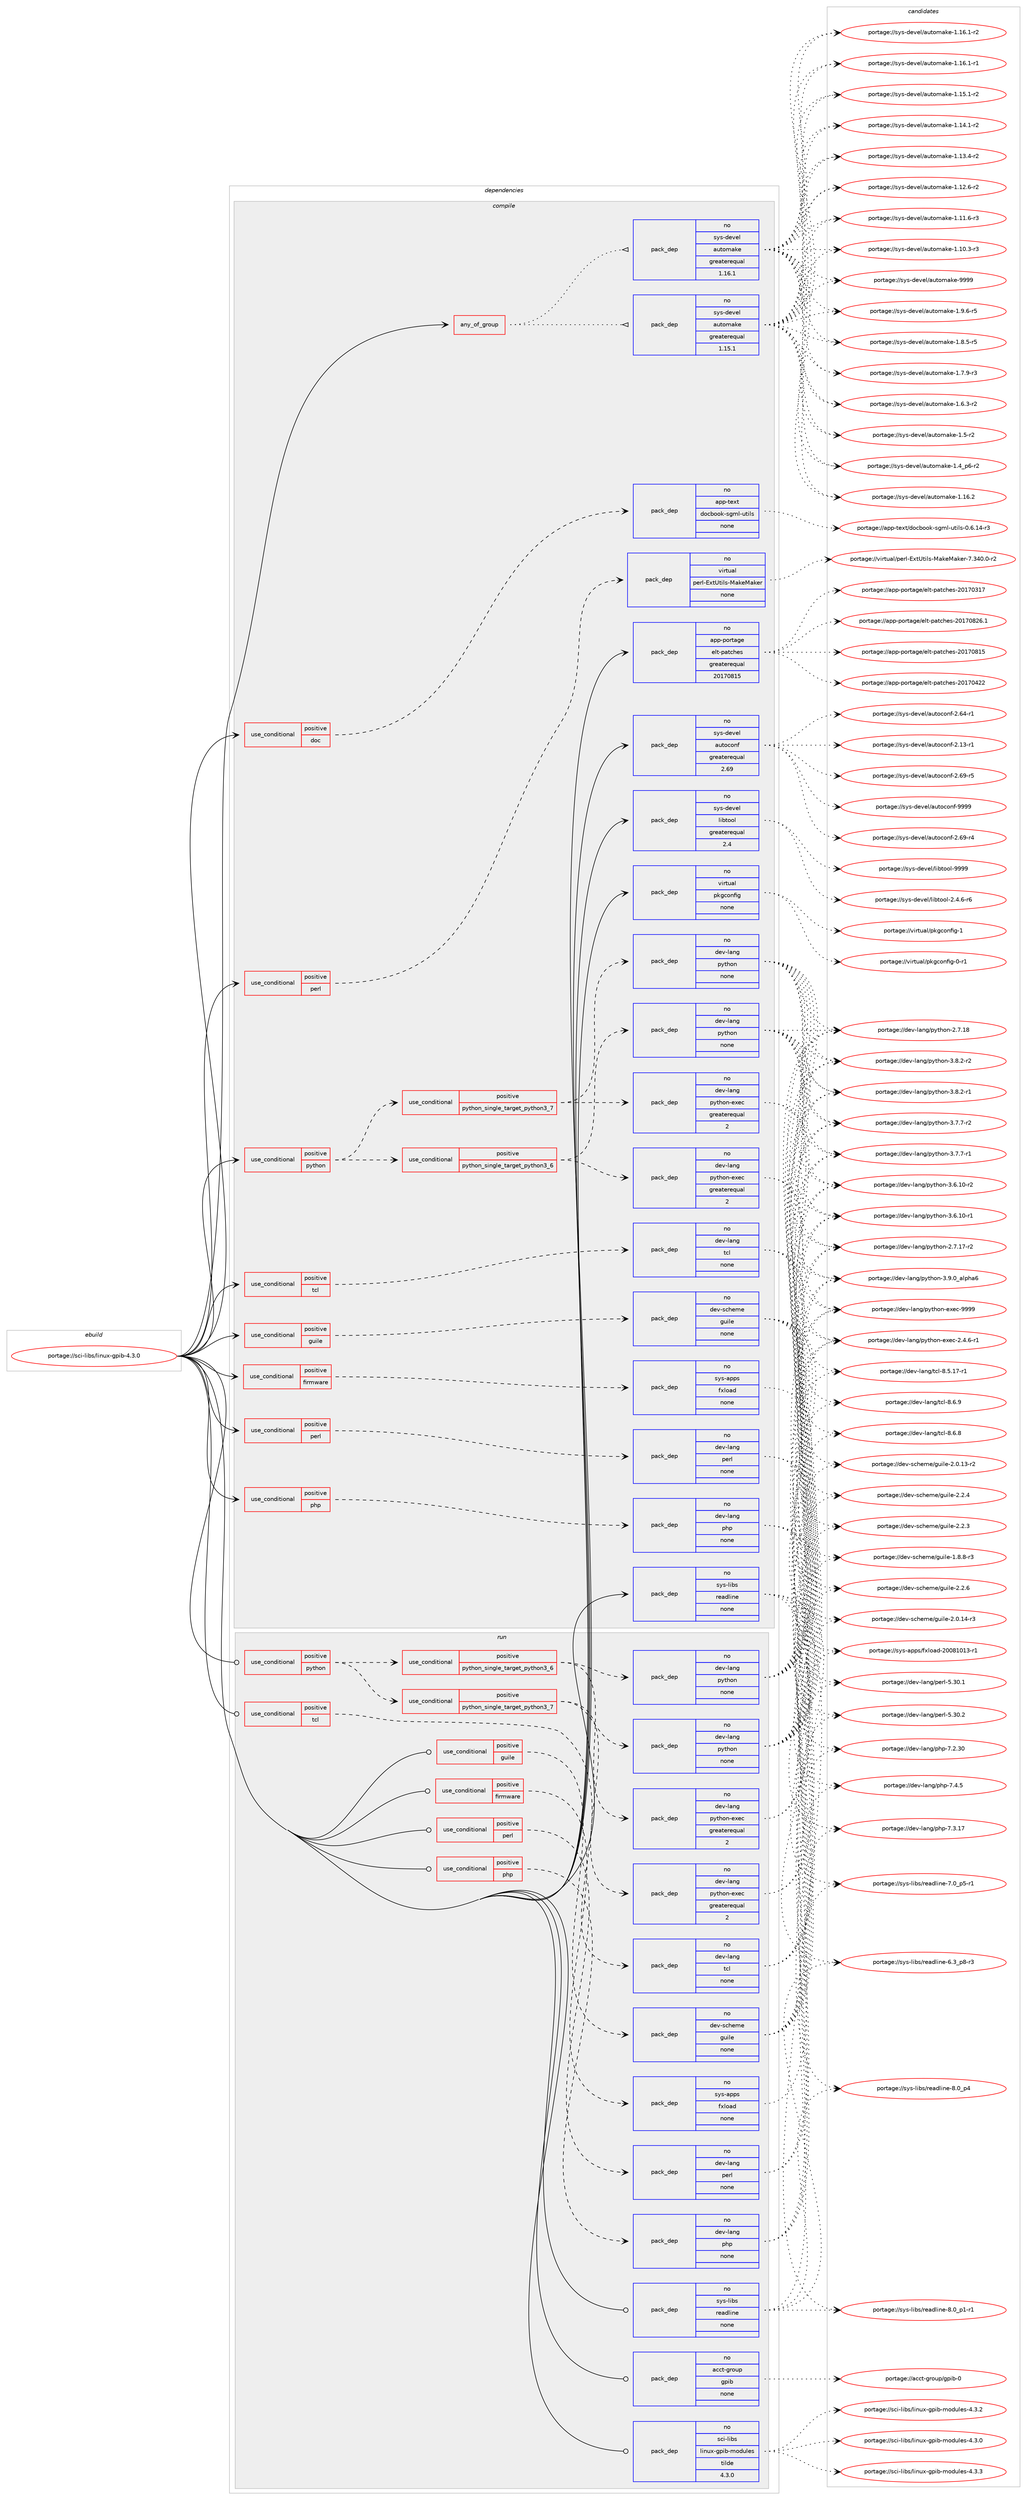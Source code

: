 digraph prolog {

# *************
# Graph options
# *************

newrank=true;
concentrate=true;
compound=true;
graph [rankdir=LR,fontname=Helvetica,fontsize=10,ranksep=1.5];#, ranksep=2.5, nodesep=0.2];
edge  [arrowhead=vee];
node  [fontname=Helvetica,fontsize=10];

# **********
# The ebuild
# **********

subgraph cluster_leftcol {
color=gray;
rank=same;
label=<<i>ebuild</i>>;
id [label="portage://sci-libs/linux-gpib-4.3.0", color=red, width=4, href="../sci-libs/linux-gpib-4.3.0.svg"];
}

# ****************
# The dependencies
# ****************

subgraph cluster_midcol {
color=gray;
label=<<i>dependencies</i>>;
subgraph cluster_compile {
fillcolor="#eeeeee";
style=filled;
label=<<i>compile</i>>;
subgraph any109 {
dependency9614 [label=<<TABLE BORDER="0" CELLBORDER="1" CELLSPACING="0" CELLPADDING="4"><TR><TD CELLPADDING="10">any_of_group</TD></TR></TABLE>>, shape=none, color=red];subgraph pack7705 {
dependency9615 [label=<<TABLE BORDER="0" CELLBORDER="1" CELLSPACING="0" CELLPADDING="4" WIDTH="220"><TR><TD ROWSPAN="6" CELLPADDING="30">pack_dep</TD></TR><TR><TD WIDTH="110">no</TD></TR><TR><TD>sys-devel</TD></TR><TR><TD>automake</TD></TR><TR><TD>greaterequal</TD></TR><TR><TD>1.16.1</TD></TR></TABLE>>, shape=none, color=blue];
}
dependency9614:e -> dependency9615:w [weight=20,style="dotted",arrowhead="oinv"];
subgraph pack7706 {
dependency9616 [label=<<TABLE BORDER="0" CELLBORDER="1" CELLSPACING="0" CELLPADDING="4" WIDTH="220"><TR><TD ROWSPAN="6" CELLPADDING="30">pack_dep</TD></TR><TR><TD WIDTH="110">no</TD></TR><TR><TD>sys-devel</TD></TR><TR><TD>automake</TD></TR><TR><TD>greaterequal</TD></TR><TR><TD>1.15.1</TD></TR></TABLE>>, shape=none, color=blue];
}
dependency9614:e -> dependency9616:w [weight=20,style="dotted",arrowhead="oinv"];
}
id:e -> dependency9614:w [weight=20,style="solid",arrowhead="vee"];
subgraph cond1791 {
dependency9617 [label=<<TABLE BORDER="0" CELLBORDER="1" CELLSPACING="0" CELLPADDING="4"><TR><TD ROWSPAN="3" CELLPADDING="10">use_conditional</TD></TR><TR><TD>positive</TD></TR><TR><TD>doc</TD></TR></TABLE>>, shape=none, color=red];
subgraph pack7707 {
dependency9618 [label=<<TABLE BORDER="0" CELLBORDER="1" CELLSPACING="0" CELLPADDING="4" WIDTH="220"><TR><TD ROWSPAN="6" CELLPADDING="30">pack_dep</TD></TR><TR><TD WIDTH="110">no</TD></TR><TR><TD>app-text</TD></TR><TR><TD>docbook-sgml-utils</TD></TR><TR><TD>none</TD></TR><TR><TD></TD></TR></TABLE>>, shape=none, color=blue];
}
dependency9617:e -> dependency9618:w [weight=20,style="dashed",arrowhead="vee"];
}
id:e -> dependency9617:w [weight=20,style="solid",arrowhead="vee"];
subgraph cond1792 {
dependency9619 [label=<<TABLE BORDER="0" CELLBORDER="1" CELLSPACING="0" CELLPADDING="4"><TR><TD ROWSPAN="3" CELLPADDING="10">use_conditional</TD></TR><TR><TD>positive</TD></TR><TR><TD>firmware</TD></TR></TABLE>>, shape=none, color=red];
subgraph pack7708 {
dependency9620 [label=<<TABLE BORDER="0" CELLBORDER="1" CELLSPACING="0" CELLPADDING="4" WIDTH="220"><TR><TD ROWSPAN="6" CELLPADDING="30">pack_dep</TD></TR><TR><TD WIDTH="110">no</TD></TR><TR><TD>sys-apps</TD></TR><TR><TD>fxload</TD></TR><TR><TD>none</TD></TR><TR><TD></TD></TR></TABLE>>, shape=none, color=blue];
}
dependency9619:e -> dependency9620:w [weight=20,style="dashed",arrowhead="vee"];
}
id:e -> dependency9619:w [weight=20,style="solid",arrowhead="vee"];
subgraph cond1793 {
dependency9621 [label=<<TABLE BORDER="0" CELLBORDER="1" CELLSPACING="0" CELLPADDING="4"><TR><TD ROWSPAN="3" CELLPADDING="10">use_conditional</TD></TR><TR><TD>positive</TD></TR><TR><TD>guile</TD></TR></TABLE>>, shape=none, color=red];
subgraph pack7709 {
dependency9622 [label=<<TABLE BORDER="0" CELLBORDER="1" CELLSPACING="0" CELLPADDING="4" WIDTH="220"><TR><TD ROWSPAN="6" CELLPADDING="30">pack_dep</TD></TR><TR><TD WIDTH="110">no</TD></TR><TR><TD>dev-scheme</TD></TR><TR><TD>guile</TD></TR><TR><TD>none</TD></TR><TR><TD></TD></TR></TABLE>>, shape=none, color=blue];
}
dependency9621:e -> dependency9622:w [weight=20,style="dashed",arrowhead="vee"];
}
id:e -> dependency9621:w [weight=20,style="solid",arrowhead="vee"];
subgraph cond1794 {
dependency9623 [label=<<TABLE BORDER="0" CELLBORDER="1" CELLSPACING="0" CELLPADDING="4"><TR><TD ROWSPAN="3" CELLPADDING="10">use_conditional</TD></TR><TR><TD>positive</TD></TR><TR><TD>perl</TD></TR></TABLE>>, shape=none, color=red];
subgraph pack7710 {
dependency9624 [label=<<TABLE BORDER="0" CELLBORDER="1" CELLSPACING="0" CELLPADDING="4" WIDTH="220"><TR><TD ROWSPAN="6" CELLPADDING="30">pack_dep</TD></TR><TR><TD WIDTH="110">no</TD></TR><TR><TD>dev-lang</TD></TR><TR><TD>perl</TD></TR><TR><TD>none</TD></TR><TR><TD></TD></TR></TABLE>>, shape=none, color=blue];
}
dependency9623:e -> dependency9624:w [weight=20,style="dashed",arrowhead="vee"];
}
id:e -> dependency9623:w [weight=20,style="solid",arrowhead="vee"];
subgraph cond1795 {
dependency9625 [label=<<TABLE BORDER="0" CELLBORDER="1" CELLSPACING="0" CELLPADDING="4"><TR><TD ROWSPAN="3" CELLPADDING="10">use_conditional</TD></TR><TR><TD>positive</TD></TR><TR><TD>perl</TD></TR></TABLE>>, shape=none, color=red];
subgraph pack7711 {
dependency9626 [label=<<TABLE BORDER="0" CELLBORDER="1" CELLSPACING="0" CELLPADDING="4" WIDTH="220"><TR><TD ROWSPAN="6" CELLPADDING="30">pack_dep</TD></TR><TR><TD WIDTH="110">no</TD></TR><TR><TD>virtual</TD></TR><TR><TD>perl-ExtUtils-MakeMaker</TD></TR><TR><TD>none</TD></TR><TR><TD></TD></TR></TABLE>>, shape=none, color=blue];
}
dependency9625:e -> dependency9626:w [weight=20,style="dashed",arrowhead="vee"];
}
id:e -> dependency9625:w [weight=20,style="solid",arrowhead="vee"];
subgraph cond1796 {
dependency9627 [label=<<TABLE BORDER="0" CELLBORDER="1" CELLSPACING="0" CELLPADDING="4"><TR><TD ROWSPAN="3" CELLPADDING="10">use_conditional</TD></TR><TR><TD>positive</TD></TR><TR><TD>php</TD></TR></TABLE>>, shape=none, color=red];
subgraph pack7712 {
dependency9628 [label=<<TABLE BORDER="0" CELLBORDER="1" CELLSPACING="0" CELLPADDING="4" WIDTH="220"><TR><TD ROWSPAN="6" CELLPADDING="30">pack_dep</TD></TR><TR><TD WIDTH="110">no</TD></TR><TR><TD>dev-lang</TD></TR><TR><TD>php</TD></TR><TR><TD>none</TD></TR><TR><TD></TD></TR></TABLE>>, shape=none, color=blue];
}
dependency9627:e -> dependency9628:w [weight=20,style="dashed",arrowhead="vee"];
}
id:e -> dependency9627:w [weight=20,style="solid",arrowhead="vee"];
subgraph cond1797 {
dependency9629 [label=<<TABLE BORDER="0" CELLBORDER="1" CELLSPACING="0" CELLPADDING="4"><TR><TD ROWSPAN="3" CELLPADDING="10">use_conditional</TD></TR><TR><TD>positive</TD></TR><TR><TD>python</TD></TR></TABLE>>, shape=none, color=red];
subgraph cond1798 {
dependency9630 [label=<<TABLE BORDER="0" CELLBORDER="1" CELLSPACING="0" CELLPADDING="4"><TR><TD ROWSPAN="3" CELLPADDING="10">use_conditional</TD></TR><TR><TD>positive</TD></TR><TR><TD>python_single_target_python3_6</TD></TR></TABLE>>, shape=none, color=red];
subgraph pack7713 {
dependency9631 [label=<<TABLE BORDER="0" CELLBORDER="1" CELLSPACING="0" CELLPADDING="4" WIDTH="220"><TR><TD ROWSPAN="6" CELLPADDING="30">pack_dep</TD></TR><TR><TD WIDTH="110">no</TD></TR><TR><TD>dev-lang</TD></TR><TR><TD>python</TD></TR><TR><TD>none</TD></TR><TR><TD></TD></TR></TABLE>>, shape=none, color=blue];
}
dependency9630:e -> dependency9631:w [weight=20,style="dashed",arrowhead="vee"];
subgraph pack7714 {
dependency9632 [label=<<TABLE BORDER="0" CELLBORDER="1" CELLSPACING="0" CELLPADDING="4" WIDTH="220"><TR><TD ROWSPAN="6" CELLPADDING="30">pack_dep</TD></TR><TR><TD WIDTH="110">no</TD></TR><TR><TD>dev-lang</TD></TR><TR><TD>python-exec</TD></TR><TR><TD>greaterequal</TD></TR><TR><TD>2</TD></TR></TABLE>>, shape=none, color=blue];
}
dependency9630:e -> dependency9632:w [weight=20,style="dashed",arrowhead="vee"];
}
dependency9629:e -> dependency9630:w [weight=20,style="dashed",arrowhead="vee"];
subgraph cond1799 {
dependency9633 [label=<<TABLE BORDER="0" CELLBORDER="1" CELLSPACING="0" CELLPADDING="4"><TR><TD ROWSPAN="3" CELLPADDING="10">use_conditional</TD></TR><TR><TD>positive</TD></TR><TR><TD>python_single_target_python3_7</TD></TR></TABLE>>, shape=none, color=red];
subgraph pack7715 {
dependency9634 [label=<<TABLE BORDER="0" CELLBORDER="1" CELLSPACING="0" CELLPADDING="4" WIDTH="220"><TR><TD ROWSPAN="6" CELLPADDING="30">pack_dep</TD></TR><TR><TD WIDTH="110">no</TD></TR><TR><TD>dev-lang</TD></TR><TR><TD>python</TD></TR><TR><TD>none</TD></TR><TR><TD></TD></TR></TABLE>>, shape=none, color=blue];
}
dependency9633:e -> dependency9634:w [weight=20,style="dashed",arrowhead="vee"];
subgraph pack7716 {
dependency9635 [label=<<TABLE BORDER="0" CELLBORDER="1" CELLSPACING="0" CELLPADDING="4" WIDTH="220"><TR><TD ROWSPAN="6" CELLPADDING="30">pack_dep</TD></TR><TR><TD WIDTH="110">no</TD></TR><TR><TD>dev-lang</TD></TR><TR><TD>python-exec</TD></TR><TR><TD>greaterequal</TD></TR><TR><TD>2</TD></TR></TABLE>>, shape=none, color=blue];
}
dependency9633:e -> dependency9635:w [weight=20,style="dashed",arrowhead="vee"];
}
dependency9629:e -> dependency9633:w [weight=20,style="dashed",arrowhead="vee"];
}
id:e -> dependency9629:w [weight=20,style="solid",arrowhead="vee"];
subgraph cond1800 {
dependency9636 [label=<<TABLE BORDER="0" CELLBORDER="1" CELLSPACING="0" CELLPADDING="4"><TR><TD ROWSPAN="3" CELLPADDING="10">use_conditional</TD></TR><TR><TD>positive</TD></TR><TR><TD>tcl</TD></TR></TABLE>>, shape=none, color=red];
subgraph pack7717 {
dependency9637 [label=<<TABLE BORDER="0" CELLBORDER="1" CELLSPACING="0" CELLPADDING="4" WIDTH="220"><TR><TD ROWSPAN="6" CELLPADDING="30">pack_dep</TD></TR><TR><TD WIDTH="110">no</TD></TR><TR><TD>dev-lang</TD></TR><TR><TD>tcl</TD></TR><TR><TD>none</TD></TR><TR><TD></TD></TR></TABLE>>, shape=none, color=blue];
}
dependency9636:e -> dependency9637:w [weight=20,style="dashed",arrowhead="vee"];
}
id:e -> dependency9636:w [weight=20,style="solid",arrowhead="vee"];
subgraph pack7718 {
dependency9638 [label=<<TABLE BORDER="0" CELLBORDER="1" CELLSPACING="0" CELLPADDING="4" WIDTH="220"><TR><TD ROWSPAN="6" CELLPADDING="30">pack_dep</TD></TR><TR><TD WIDTH="110">no</TD></TR><TR><TD>app-portage</TD></TR><TR><TD>elt-patches</TD></TR><TR><TD>greaterequal</TD></TR><TR><TD>20170815</TD></TR></TABLE>>, shape=none, color=blue];
}
id:e -> dependency9638:w [weight=20,style="solid",arrowhead="vee"];
subgraph pack7719 {
dependency9639 [label=<<TABLE BORDER="0" CELLBORDER="1" CELLSPACING="0" CELLPADDING="4" WIDTH="220"><TR><TD ROWSPAN="6" CELLPADDING="30">pack_dep</TD></TR><TR><TD WIDTH="110">no</TD></TR><TR><TD>sys-devel</TD></TR><TR><TD>autoconf</TD></TR><TR><TD>greaterequal</TD></TR><TR><TD>2.69</TD></TR></TABLE>>, shape=none, color=blue];
}
id:e -> dependency9639:w [weight=20,style="solid",arrowhead="vee"];
subgraph pack7720 {
dependency9640 [label=<<TABLE BORDER="0" CELLBORDER="1" CELLSPACING="0" CELLPADDING="4" WIDTH="220"><TR><TD ROWSPAN="6" CELLPADDING="30">pack_dep</TD></TR><TR><TD WIDTH="110">no</TD></TR><TR><TD>sys-devel</TD></TR><TR><TD>libtool</TD></TR><TR><TD>greaterequal</TD></TR><TR><TD>2.4</TD></TR></TABLE>>, shape=none, color=blue];
}
id:e -> dependency9640:w [weight=20,style="solid",arrowhead="vee"];
subgraph pack7721 {
dependency9641 [label=<<TABLE BORDER="0" CELLBORDER="1" CELLSPACING="0" CELLPADDING="4" WIDTH="220"><TR><TD ROWSPAN="6" CELLPADDING="30">pack_dep</TD></TR><TR><TD WIDTH="110">no</TD></TR><TR><TD>sys-libs</TD></TR><TR><TD>readline</TD></TR><TR><TD>none</TD></TR><TR><TD></TD></TR></TABLE>>, shape=none, color=blue];
}
id:e -> dependency9641:w [weight=20,style="solid",arrowhead="vee"];
subgraph pack7722 {
dependency9642 [label=<<TABLE BORDER="0" CELLBORDER="1" CELLSPACING="0" CELLPADDING="4" WIDTH="220"><TR><TD ROWSPAN="6" CELLPADDING="30">pack_dep</TD></TR><TR><TD WIDTH="110">no</TD></TR><TR><TD>virtual</TD></TR><TR><TD>pkgconfig</TD></TR><TR><TD>none</TD></TR><TR><TD></TD></TR></TABLE>>, shape=none, color=blue];
}
id:e -> dependency9642:w [weight=20,style="solid",arrowhead="vee"];
}
subgraph cluster_compileandrun {
fillcolor="#eeeeee";
style=filled;
label=<<i>compile and run</i>>;
}
subgraph cluster_run {
fillcolor="#eeeeee";
style=filled;
label=<<i>run</i>>;
subgraph cond1801 {
dependency9643 [label=<<TABLE BORDER="0" CELLBORDER="1" CELLSPACING="0" CELLPADDING="4"><TR><TD ROWSPAN="3" CELLPADDING="10">use_conditional</TD></TR><TR><TD>positive</TD></TR><TR><TD>firmware</TD></TR></TABLE>>, shape=none, color=red];
subgraph pack7723 {
dependency9644 [label=<<TABLE BORDER="0" CELLBORDER="1" CELLSPACING="0" CELLPADDING="4" WIDTH="220"><TR><TD ROWSPAN="6" CELLPADDING="30">pack_dep</TD></TR><TR><TD WIDTH="110">no</TD></TR><TR><TD>sys-apps</TD></TR><TR><TD>fxload</TD></TR><TR><TD>none</TD></TR><TR><TD></TD></TR></TABLE>>, shape=none, color=blue];
}
dependency9643:e -> dependency9644:w [weight=20,style="dashed",arrowhead="vee"];
}
id:e -> dependency9643:w [weight=20,style="solid",arrowhead="odot"];
subgraph cond1802 {
dependency9645 [label=<<TABLE BORDER="0" CELLBORDER="1" CELLSPACING="0" CELLPADDING="4"><TR><TD ROWSPAN="3" CELLPADDING="10">use_conditional</TD></TR><TR><TD>positive</TD></TR><TR><TD>guile</TD></TR></TABLE>>, shape=none, color=red];
subgraph pack7724 {
dependency9646 [label=<<TABLE BORDER="0" CELLBORDER="1" CELLSPACING="0" CELLPADDING="4" WIDTH="220"><TR><TD ROWSPAN="6" CELLPADDING="30">pack_dep</TD></TR><TR><TD WIDTH="110">no</TD></TR><TR><TD>dev-scheme</TD></TR><TR><TD>guile</TD></TR><TR><TD>none</TD></TR><TR><TD></TD></TR></TABLE>>, shape=none, color=blue];
}
dependency9645:e -> dependency9646:w [weight=20,style="dashed",arrowhead="vee"];
}
id:e -> dependency9645:w [weight=20,style="solid",arrowhead="odot"];
subgraph cond1803 {
dependency9647 [label=<<TABLE BORDER="0" CELLBORDER="1" CELLSPACING="0" CELLPADDING="4"><TR><TD ROWSPAN="3" CELLPADDING="10">use_conditional</TD></TR><TR><TD>positive</TD></TR><TR><TD>perl</TD></TR></TABLE>>, shape=none, color=red];
subgraph pack7725 {
dependency9648 [label=<<TABLE BORDER="0" CELLBORDER="1" CELLSPACING="0" CELLPADDING="4" WIDTH="220"><TR><TD ROWSPAN="6" CELLPADDING="30">pack_dep</TD></TR><TR><TD WIDTH="110">no</TD></TR><TR><TD>dev-lang</TD></TR><TR><TD>perl</TD></TR><TR><TD>none</TD></TR><TR><TD></TD></TR></TABLE>>, shape=none, color=blue];
}
dependency9647:e -> dependency9648:w [weight=20,style="dashed",arrowhead="vee"];
}
id:e -> dependency9647:w [weight=20,style="solid",arrowhead="odot"];
subgraph cond1804 {
dependency9649 [label=<<TABLE BORDER="0" CELLBORDER="1" CELLSPACING="0" CELLPADDING="4"><TR><TD ROWSPAN="3" CELLPADDING="10">use_conditional</TD></TR><TR><TD>positive</TD></TR><TR><TD>php</TD></TR></TABLE>>, shape=none, color=red];
subgraph pack7726 {
dependency9650 [label=<<TABLE BORDER="0" CELLBORDER="1" CELLSPACING="0" CELLPADDING="4" WIDTH="220"><TR><TD ROWSPAN="6" CELLPADDING="30">pack_dep</TD></TR><TR><TD WIDTH="110">no</TD></TR><TR><TD>dev-lang</TD></TR><TR><TD>php</TD></TR><TR><TD>none</TD></TR><TR><TD></TD></TR></TABLE>>, shape=none, color=blue];
}
dependency9649:e -> dependency9650:w [weight=20,style="dashed",arrowhead="vee"];
}
id:e -> dependency9649:w [weight=20,style="solid",arrowhead="odot"];
subgraph cond1805 {
dependency9651 [label=<<TABLE BORDER="0" CELLBORDER="1" CELLSPACING="0" CELLPADDING="4"><TR><TD ROWSPAN="3" CELLPADDING="10">use_conditional</TD></TR><TR><TD>positive</TD></TR><TR><TD>python</TD></TR></TABLE>>, shape=none, color=red];
subgraph cond1806 {
dependency9652 [label=<<TABLE BORDER="0" CELLBORDER="1" CELLSPACING="0" CELLPADDING="4"><TR><TD ROWSPAN="3" CELLPADDING="10">use_conditional</TD></TR><TR><TD>positive</TD></TR><TR><TD>python_single_target_python3_6</TD></TR></TABLE>>, shape=none, color=red];
subgraph pack7727 {
dependency9653 [label=<<TABLE BORDER="0" CELLBORDER="1" CELLSPACING="0" CELLPADDING="4" WIDTH="220"><TR><TD ROWSPAN="6" CELLPADDING="30">pack_dep</TD></TR><TR><TD WIDTH="110">no</TD></TR><TR><TD>dev-lang</TD></TR><TR><TD>python</TD></TR><TR><TD>none</TD></TR><TR><TD></TD></TR></TABLE>>, shape=none, color=blue];
}
dependency9652:e -> dependency9653:w [weight=20,style="dashed",arrowhead="vee"];
subgraph pack7728 {
dependency9654 [label=<<TABLE BORDER="0" CELLBORDER="1" CELLSPACING="0" CELLPADDING="4" WIDTH="220"><TR><TD ROWSPAN="6" CELLPADDING="30">pack_dep</TD></TR><TR><TD WIDTH="110">no</TD></TR><TR><TD>dev-lang</TD></TR><TR><TD>python-exec</TD></TR><TR><TD>greaterequal</TD></TR><TR><TD>2</TD></TR></TABLE>>, shape=none, color=blue];
}
dependency9652:e -> dependency9654:w [weight=20,style="dashed",arrowhead="vee"];
}
dependency9651:e -> dependency9652:w [weight=20,style="dashed",arrowhead="vee"];
subgraph cond1807 {
dependency9655 [label=<<TABLE BORDER="0" CELLBORDER="1" CELLSPACING="0" CELLPADDING="4"><TR><TD ROWSPAN="3" CELLPADDING="10">use_conditional</TD></TR><TR><TD>positive</TD></TR><TR><TD>python_single_target_python3_7</TD></TR></TABLE>>, shape=none, color=red];
subgraph pack7729 {
dependency9656 [label=<<TABLE BORDER="0" CELLBORDER="1" CELLSPACING="0" CELLPADDING="4" WIDTH="220"><TR><TD ROWSPAN="6" CELLPADDING="30">pack_dep</TD></TR><TR><TD WIDTH="110">no</TD></TR><TR><TD>dev-lang</TD></TR><TR><TD>python</TD></TR><TR><TD>none</TD></TR><TR><TD></TD></TR></TABLE>>, shape=none, color=blue];
}
dependency9655:e -> dependency9656:w [weight=20,style="dashed",arrowhead="vee"];
subgraph pack7730 {
dependency9657 [label=<<TABLE BORDER="0" CELLBORDER="1" CELLSPACING="0" CELLPADDING="4" WIDTH="220"><TR><TD ROWSPAN="6" CELLPADDING="30">pack_dep</TD></TR><TR><TD WIDTH="110">no</TD></TR><TR><TD>dev-lang</TD></TR><TR><TD>python-exec</TD></TR><TR><TD>greaterequal</TD></TR><TR><TD>2</TD></TR></TABLE>>, shape=none, color=blue];
}
dependency9655:e -> dependency9657:w [weight=20,style="dashed",arrowhead="vee"];
}
dependency9651:e -> dependency9655:w [weight=20,style="dashed",arrowhead="vee"];
}
id:e -> dependency9651:w [weight=20,style="solid",arrowhead="odot"];
subgraph cond1808 {
dependency9658 [label=<<TABLE BORDER="0" CELLBORDER="1" CELLSPACING="0" CELLPADDING="4"><TR><TD ROWSPAN="3" CELLPADDING="10">use_conditional</TD></TR><TR><TD>positive</TD></TR><TR><TD>tcl</TD></TR></TABLE>>, shape=none, color=red];
subgraph pack7731 {
dependency9659 [label=<<TABLE BORDER="0" CELLBORDER="1" CELLSPACING="0" CELLPADDING="4" WIDTH="220"><TR><TD ROWSPAN="6" CELLPADDING="30">pack_dep</TD></TR><TR><TD WIDTH="110">no</TD></TR><TR><TD>dev-lang</TD></TR><TR><TD>tcl</TD></TR><TR><TD>none</TD></TR><TR><TD></TD></TR></TABLE>>, shape=none, color=blue];
}
dependency9658:e -> dependency9659:w [weight=20,style="dashed",arrowhead="vee"];
}
id:e -> dependency9658:w [weight=20,style="solid",arrowhead="odot"];
subgraph pack7732 {
dependency9660 [label=<<TABLE BORDER="0" CELLBORDER="1" CELLSPACING="0" CELLPADDING="4" WIDTH="220"><TR><TD ROWSPAN="6" CELLPADDING="30">pack_dep</TD></TR><TR><TD WIDTH="110">no</TD></TR><TR><TD>acct-group</TD></TR><TR><TD>gpib</TD></TR><TR><TD>none</TD></TR><TR><TD></TD></TR></TABLE>>, shape=none, color=blue];
}
id:e -> dependency9660:w [weight=20,style="solid",arrowhead="odot"];
subgraph pack7733 {
dependency9661 [label=<<TABLE BORDER="0" CELLBORDER="1" CELLSPACING="0" CELLPADDING="4" WIDTH="220"><TR><TD ROWSPAN="6" CELLPADDING="30">pack_dep</TD></TR><TR><TD WIDTH="110">no</TD></TR><TR><TD>sci-libs</TD></TR><TR><TD>linux-gpib-modules</TD></TR><TR><TD>tilde</TD></TR><TR><TD>4.3.0</TD></TR></TABLE>>, shape=none, color=blue];
}
id:e -> dependency9661:w [weight=20,style="solid",arrowhead="odot"];
subgraph pack7734 {
dependency9662 [label=<<TABLE BORDER="0" CELLBORDER="1" CELLSPACING="0" CELLPADDING="4" WIDTH="220"><TR><TD ROWSPAN="6" CELLPADDING="30">pack_dep</TD></TR><TR><TD WIDTH="110">no</TD></TR><TR><TD>sys-libs</TD></TR><TR><TD>readline</TD></TR><TR><TD>none</TD></TR><TR><TD></TD></TR></TABLE>>, shape=none, color=blue];
}
id:e -> dependency9662:w [weight=20,style="solid",arrowhead="odot"];
}
}

# **************
# The candidates
# **************

subgraph cluster_choices {
rank=same;
color=gray;
label=<<i>candidates</i>>;

subgraph choice7705 {
color=black;
nodesep=1;
choice115121115451001011181011084797117116111109971071014557575757 [label="portage://sys-devel/automake-9999", color=red, width=4,href="../sys-devel/automake-9999.svg"];
choice115121115451001011181011084797117116111109971071014549465746544511453 [label="portage://sys-devel/automake-1.9.6-r5", color=red, width=4,href="../sys-devel/automake-1.9.6-r5.svg"];
choice115121115451001011181011084797117116111109971071014549465646534511453 [label="portage://sys-devel/automake-1.8.5-r5", color=red, width=4,href="../sys-devel/automake-1.8.5-r5.svg"];
choice115121115451001011181011084797117116111109971071014549465546574511451 [label="portage://sys-devel/automake-1.7.9-r3", color=red, width=4,href="../sys-devel/automake-1.7.9-r3.svg"];
choice115121115451001011181011084797117116111109971071014549465446514511450 [label="portage://sys-devel/automake-1.6.3-r2", color=red, width=4,href="../sys-devel/automake-1.6.3-r2.svg"];
choice11512111545100101118101108479711711611110997107101454946534511450 [label="portage://sys-devel/automake-1.5-r2", color=red, width=4,href="../sys-devel/automake-1.5-r2.svg"];
choice115121115451001011181011084797117116111109971071014549465295112544511450 [label="portage://sys-devel/automake-1.4_p6-r2", color=red, width=4,href="../sys-devel/automake-1.4_p6-r2.svg"];
choice1151211154510010111810110847971171161111099710710145494649544650 [label="portage://sys-devel/automake-1.16.2", color=red, width=4,href="../sys-devel/automake-1.16.2.svg"];
choice11512111545100101118101108479711711611110997107101454946495446494511450 [label="portage://sys-devel/automake-1.16.1-r2", color=red, width=4,href="../sys-devel/automake-1.16.1-r2.svg"];
choice11512111545100101118101108479711711611110997107101454946495446494511449 [label="portage://sys-devel/automake-1.16.1-r1", color=red, width=4,href="../sys-devel/automake-1.16.1-r1.svg"];
choice11512111545100101118101108479711711611110997107101454946495346494511450 [label="portage://sys-devel/automake-1.15.1-r2", color=red, width=4,href="../sys-devel/automake-1.15.1-r2.svg"];
choice11512111545100101118101108479711711611110997107101454946495246494511450 [label="portage://sys-devel/automake-1.14.1-r2", color=red, width=4,href="../sys-devel/automake-1.14.1-r2.svg"];
choice11512111545100101118101108479711711611110997107101454946495146524511450 [label="portage://sys-devel/automake-1.13.4-r2", color=red, width=4,href="../sys-devel/automake-1.13.4-r2.svg"];
choice11512111545100101118101108479711711611110997107101454946495046544511450 [label="portage://sys-devel/automake-1.12.6-r2", color=red, width=4,href="../sys-devel/automake-1.12.6-r2.svg"];
choice11512111545100101118101108479711711611110997107101454946494946544511451 [label="portage://sys-devel/automake-1.11.6-r3", color=red, width=4,href="../sys-devel/automake-1.11.6-r3.svg"];
choice11512111545100101118101108479711711611110997107101454946494846514511451 [label="portage://sys-devel/automake-1.10.3-r3", color=red, width=4,href="../sys-devel/automake-1.10.3-r3.svg"];
dependency9615:e -> choice115121115451001011181011084797117116111109971071014557575757:w [style=dotted,weight="100"];
dependency9615:e -> choice115121115451001011181011084797117116111109971071014549465746544511453:w [style=dotted,weight="100"];
dependency9615:e -> choice115121115451001011181011084797117116111109971071014549465646534511453:w [style=dotted,weight="100"];
dependency9615:e -> choice115121115451001011181011084797117116111109971071014549465546574511451:w [style=dotted,weight="100"];
dependency9615:e -> choice115121115451001011181011084797117116111109971071014549465446514511450:w [style=dotted,weight="100"];
dependency9615:e -> choice11512111545100101118101108479711711611110997107101454946534511450:w [style=dotted,weight="100"];
dependency9615:e -> choice115121115451001011181011084797117116111109971071014549465295112544511450:w [style=dotted,weight="100"];
dependency9615:e -> choice1151211154510010111810110847971171161111099710710145494649544650:w [style=dotted,weight="100"];
dependency9615:e -> choice11512111545100101118101108479711711611110997107101454946495446494511450:w [style=dotted,weight="100"];
dependency9615:e -> choice11512111545100101118101108479711711611110997107101454946495446494511449:w [style=dotted,weight="100"];
dependency9615:e -> choice11512111545100101118101108479711711611110997107101454946495346494511450:w [style=dotted,weight="100"];
dependency9615:e -> choice11512111545100101118101108479711711611110997107101454946495246494511450:w [style=dotted,weight="100"];
dependency9615:e -> choice11512111545100101118101108479711711611110997107101454946495146524511450:w [style=dotted,weight="100"];
dependency9615:e -> choice11512111545100101118101108479711711611110997107101454946495046544511450:w [style=dotted,weight="100"];
dependency9615:e -> choice11512111545100101118101108479711711611110997107101454946494946544511451:w [style=dotted,weight="100"];
dependency9615:e -> choice11512111545100101118101108479711711611110997107101454946494846514511451:w [style=dotted,weight="100"];
}
subgraph choice7706 {
color=black;
nodesep=1;
choice115121115451001011181011084797117116111109971071014557575757 [label="portage://sys-devel/automake-9999", color=red, width=4,href="../sys-devel/automake-9999.svg"];
choice115121115451001011181011084797117116111109971071014549465746544511453 [label="portage://sys-devel/automake-1.9.6-r5", color=red, width=4,href="../sys-devel/automake-1.9.6-r5.svg"];
choice115121115451001011181011084797117116111109971071014549465646534511453 [label="portage://sys-devel/automake-1.8.5-r5", color=red, width=4,href="../sys-devel/automake-1.8.5-r5.svg"];
choice115121115451001011181011084797117116111109971071014549465546574511451 [label="portage://sys-devel/automake-1.7.9-r3", color=red, width=4,href="../sys-devel/automake-1.7.9-r3.svg"];
choice115121115451001011181011084797117116111109971071014549465446514511450 [label="portage://sys-devel/automake-1.6.3-r2", color=red, width=4,href="../sys-devel/automake-1.6.3-r2.svg"];
choice11512111545100101118101108479711711611110997107101454946534511450 [label="portage://sys-devel/automake-1.5-r2", color=red, width=4,href="../sys-devel/automake-1.5-r2.svg"];
choice115121115451001011181011084797117116111109971071014549465295112544511450 [label="portage://sys-devel/automake-1.4_p6-r2", color=red, width=4,href="../sys-devel/automake-1.4_p6-r2.svg"];
choice1151211154510010111810110847971171161111099710710145494649544650 [label="portage://sys-devel/automake-1.16.2", color=red, width=4,href="../sys-devel/automake-1.16.2.svg"];
choice11512111545100101118101108479711711611110997107101454946495446494511450 [label="portage://sys-devel/automake-1.16.1-r2", color=red, width=4,href="../sys-devel/automake-1.16.1-r2.svg"];
choice11512111545100101118101108479711711611110997107101454946495446494511449 [label="portage://sys-devel/automake-1.16.1-r1", color=red, width=4,href="../sys-devel/automake-1.16.1-r1.svg"];
choice11512111545100101118101108479711711611110997107101454946495346494511450 [label="portage://sys-devel/automake-1.15.1-r2", color=red, width=4,href="../sys-devel/automake-1.15.1-r2.svg"];
choice11512111545100101118101108479711711611110997107101454946495246494511450 [label="portage://sys-devel/automake-1.14.1-r2", color=red, width=4,href="../sys-devel/automake-1.14.1-r2.svg"];
choice11512111545100101118101108479711711611110997107101454946495146524511450 [label="portage://sys-devel/automake-1.13.4-r2", color=red, width=4,href="../sys-devel/automake-1.13.4-r2.svg"];
choice11512111545100101118101108479711711611110997107101454946495046544511450 [label="portage://sys-devel/automake-1.12.6-r2", color=red, width=4,href="../sys-devel/automake-1.12.6-r2.svg"];
choice11512111545100101118101108479711711611110997107101454946494946544511451 [label="portage://sys-devel/automake-1.11.6-r3", color=red, width=4,href="../sys-devel/automake-1.11.6-r3.svg"];
choice11512111545100101118101108479711711611110997107101454946494846514511451 [label="portage://sys-devel/automake-1.10.3-r3", color=red, width=4,href="../sys-devel/automake-1.10.3-r3.svg"];
dependency9616:e -> choice115121115451001011181011084797117116111109971071014557575757:w [style=dotted,weight="100"];
dependency9616:e -> choice115121115451001011181011084797117116111109971071014549465746544511453:w [style=dotted,weight="100"];
dependency9616:e -> choice115121115451001011181011084797117116111109971071014549465646534511453:w [style=dotted,weight="100"];
dependency9616:e -> choice115121115451001011181011084797117116111109971071014549465546574511451:w [style=dotted,weight="100"];
dependency9616:e -> choice115121115451001011181011084797117116111109971071014549465446514511450:w [style=dotted,weight="100"];
dependency9616:e -> choice11512111545100101118101108479711711611110997107101454946534511450:w [style=dotted,weight="100"];
dependency9616:e -> choice115121115451001011181011084797117116111109971071014549465295112544511450:w [style=dotted,weight="100"];
dependency9616:e -> choice1151211154510010111810110847971171161111099710710145494649544650:w [style=dotted,weight="100"];
dependency9616:e -> choice11512111545100101118101108479711711611110997107101454946495446494511450:w [style=dotted,weight="100"];
dependency9616:e -> choice11512111545100101118101108479711711611110997107101454946495446494511449:w [style=dotted,weight="100"];
dependency9616:e -> choice11512111545100101118101108479711711611110997107101454946495346494511450:w [style=dotted,weight="100"];
dependency9616:e -> choice11512111545100101118101108479711711611110997107101454946495246494511450:w [style=dotted,weight="100"];
dependency9616:e -> choice11512111545100101118101108479711711611110997107101454946495146524511450:w [style=dotted,weight="100"];
dependency9616:e -> choice11512111545100101118101108479711711611110997107101454946495046544511450:w [style=dotted,weight="100"];
dependency9616:e -> choice11512111545100101118101108479711711611110997107101454946494946544511451:w [style=dotted,weight="100"];
dependency9616:e -> choice11512111545100101118101108479711711611110997107101454946494846514511451:w [style=dotted,weight="100"];
}
subgraph choice7707 {
color=black;
nodesep=1;
choice97112112451161011201164710011199981111111074511510310910845117116105108115454846544649524511451 [label="portage://app-text/docbook-sgml-utils-0.6.14-r3", color=red, width=4,href="../app-text/docbook-sgml-utils-0.6.14-r3.svg"];
dependency9618:e -> choice97112112451161011201164710011199981111111074511510310910845117116105108115454846544649524511451:w [style=dotted,weight="100"];
}
subgraph choice7708 {
color=black;
nodesep=1;
choice115121115459711211211547102120108111971004550484856494849514511449 [label="portage://sys-apps/fxload-20081013-r1", color=red, width=4,href="../sys-apps/fxload-20081013-r1.svg"];
dependency9620:e -> choice115121115459711211211547102120108111971004550484856494849514511449:w [style=dotted,weight="100"];
}
subgraph choice7709 {
color=black;
nodesep=1;
choice100101118451159910410110910147103117105108101455046504654 [label="portage://dev-scheme/guile-2.2.6", color=red, width=4,href="../dev-scheme/guile-2.2.6.svg"];
choice100101118451159910410110910147103117105108101455046504652 [label="portage://dev-scheme/guile-2.2.4", color=red, width=4,href="../dev-scheme/guile-2.2.4.svg"];
choice100101118451159910410110910147103117105108101455046504651 [label="portage://dev-scheme/guile-2.2.3", color=red, width=4,href="../dev-scheme/guile-2.2.3.svg"];
choice100101118451159910410110910147103117105108101455046484649524511451 [label="portage://dev-scheme/guile-2.0.14-r3", color=red, width=4,href="../dev-scheme/guile-2.0.14-r3.svg"];
choice100101118451159910410110910147103117105108101455046484649514511450 [label="portage://dev-scheme/guile-2.0.13-r2", color=red, width=4,href="../dev-scheme/guile-2.0.13-r2.svg"];
choice1001011184511599104101109101471031171051081014549465646564511451 [label="portage://dev-scheme/guile-1.8.8-r3", color=red, width=4,href="../dev-scheme/guile-1.8.8-r3.svg"];
dependency9622:e -> choice100101118451159910410110910147103117105108101455046504654:w [style=dotted,weight="100"];
dependency9622:e -> choice100101118451159910410110910147103117105108101455046504652:w [style=dotted,weight="100"];
dependency9622:e -> choice100101118451159910410110910147103117105108101455046504651:w [style=dotted,weight="100"];
dependency9622:e -> choice100101118451159910410110910147103117105108101455046484649524511451:w [style=dotted,weight="100"];
dependency9622:e -> choice100101118451159910410110910147103117105108101455046484649514511450:w [style=dotted,weight="100"];
dependency9622:e -> choice1001011184511599104101109101471031171051081014549465646564511451:w [style=dotted,weight="100"];
}
subgraph choice7710 {
color=black;
nodesep=1;
choice10010111845108971101034711210111410845534651484650 [label="portage://dev-lang/perl-5.30.2", color=red, width=4,href="../dev-lang/perl-5.30.2.svg"];
choice10010111845108971101034711210111410845534651484649 [label="portage://dev-lang/perl-5.30.1", color=red, width=4,href="../dev-lang/perl-5.30.1.svg"];
dependency9624:e -> choice10010111845108971101034711210111410845534651484650:w [style=dotted,weight="100"];
dependency9624:e -> choice10010111845108971101034711210111410845534651484649:w [style=dotted,weight="100"];
}
subgraph choice7711 {
color=black;
nodesep=1;
choice1181051141161179710847112101114108456912011685116105108115457797107101779710710111445554651524846484511450 [label="portage://virtual/perl-ExtUtils-MakeMaker-7.340.0-r2", color=red, width=4,href="../virtual/perl-ExtUtils-MakeMaker-7.340.0-r2.svg"];
dependency9626:e -> choice1181051141161179710847112101114108456912011685116105108115457797107101779710710111445554651524846484511450:w [style=dotted,weight="100"];
}
subgraph choice7712 {
color=black;
nodesep=1;
choice100101118451089711010347112104112455546524653 [label="portage://dev-lang/php-7.4.5", color=red, width=4,href="../dev-lang/php-7.4.5.svg"];
choice10010111845108971101034711210411245554651464955 [label="portage://dev-lang/php-7.3.17", color=red, width=4,href="../dev-lang/php-7.3.17.svg"];
choice10010111845108971101034711210411245554650465148 [label="portage://dev-lang/php-7.2.30", color=red, width=4,href="../dev-lang/php-7.2.30.svg"];
dependency9628:e -> choice100101118451089711010347112104112455546524653:w [style=dotted,weight="100"];
dependency9628:e -> choice10010111845108971101034711210411245554651464955:w [style=dotted,weight="100"];
dependency9628:e -> choice10010111845108971101034711210411245554650465148:w [style=dotted,weight="100"];
}
subgraph choice7713 {
color=black;
nodesep=1;
choice10010111845108971101034711212111610411111045514657464895971081121049754 [label="portage://dev-lang/python-3.9.0_alpha6", color=red, width=4,href="../dev-lang/python-3.9.0_alpha6.svg"];
choice1001011184510897110103471121211161041111104551465646504511450 [label="portage://dev-lang/python-3.8.2-r2", color=red, width=4,href="../dev-lang/python-3.8.2-r2.svg"];
choice1001011184510897110103471121211161041111104551465646504511449 [label="portage://dev-lang/python-3.8.2-r1", color=red, width=4,href="../dev-lang/python-3.8.2-r1.svg"];
choice1001011184510897110103471121211161041111104551465546554511450 [label="portage://dev-lang/python-3.7.7-r2", color=red, width=4,href="../dev-lang/python-3.7.7-r2.svg"];
choice1001011184510897110103471121211161041111104551465546554511449 [label="portage://dev-lang/python-3.7.7-r1", color=red, width=4,href="../dev-lang/python-3.7.7-r1.svg"];
choice100101118451089711010347112121116104111110455146544649484511450 [label="portage://dev-lang/python-3.6.10-r2", color=red, width=4,href="../dev-lang/python-3.6.10-r2.svg"];
choice100101118451089711010347112121116104111110455146544649484511449 [label="portage://dev-lang/python-3.6.10-r1", color=red, width=4,href="../dev-lang/python-3.6.10-r1.svg"];
choice10010111845108971101034711212111610411111045504655464956 [label="portage://dev-lang/python-2.7.18", color=red, width=4,href="../dev-lang/python-2.7.18.svg"];
choice100101118451089711010347112121116104111110455046554649554511450 [label="portage://dev-lang/python-2.7.17-r2", color=red, width=4,href="../dev-lang/python-2.7.17-r2.svg"];
dependency9631:e -> choice10010111845108971101034711212111610411111045514657464895971081121049754:w [style=dotted,weight="100"];
dependency9631:e -> choice1001011184510897110103471121211161041111104551465646504511450:w [style=dotted,weight="100"];
dependency9631:e -> choice1001011184510897110103471121211161041111104551465646504511449:w [style=dotted,weight="100"];
dependency9631:e -> choice1001011184510897110103471121211161041111104551465546554511450:w [style=dotted,weight="100"];
dependency9631:e -> choice1001011184510897110103471121211161041111104551465546554511449:w [style=dotted,weight="100"];
dependency9631:e -> choice100101118451089711010347112121116104111110455146544649484511450:w [style=dotted,weight="100"];
dependency9631:e -> choice100101118451089711010347112121116104111110455146544649484511449:w [style=dotted,weight="100"];
dependency9631:e -> choice10010111845108971101034711212111610411111045504655464956:w [style=dotted,weight="100"];
dependency9631:e -> choice100101118451089711010347112121116104111110455046554649554511450:w [style=dotted,weight="100"];
}
subgraph choice7714 {
color=black;
nodesep=1;
choice10010111845108971101034711212111610411111045101120101994557575757 [label="portage://dev-lang/python-exec-9999", color=red, width=4,href="../dev-lang/python-exec-9999.svg"];
choice10010111845108971101034711212111610411111045101120101994550465246544511449 [label="portage://dev-lang/python-exec-2.4.6-r1", color=red, width=4,href="../dev-lang/python-exec-2.4.6-r1.svg"];
dependency9632:e -> choice10010111845108971101034711212111610411111045101120101994557575757:w [style=dotted,weight="100"];
dependency9632:e -> choice10010111845108971101034711212111610411111045101120101994550465246544511449:w [style=dotted,weight="100"];
}
subgraph choice7715 {
color=black;
nodesep=1;
choice10010111845108971101034711212111610411111045514657464895971081121049754 [label="portage://dev-lang/python-3.9.0_alpha6", color=red, width=4,href="../dev-lang/python-3.9.0_alpha6.svg"];
choice1001011184510897110103471121211161041111104551465646504511450 [label="portage://dev-lang/python-3.8.2-r2", color=red, width=4,href="../dev-lang/python-3.8.2-r2.svg"];
choice1001011184510897110103471121211161041111104551465646504511449 [label="portage://dev-lang/python-3.8.2-r1", color=red, width=4,href="../dev-lang/python-3.8.2-r1.svg"];
choice1001011184510897110103471121211161041111104551465546554511450 [label="portage://dev-lang/python-3.7.7-r2", color=red, width=4,href="../dev-lang/python-3.7.7-r2.svg"];
choice1001011184510897110103471121211161041111104551465546554511449 [label="portage://dev-lang/python-3.7.7-r1", color=red, width=4,href="../dev-lang/python-3.7.7-r1.svg"];
choice100101118451089711010347112121116104111110455146544649484511450 [label="portage://dev-lang/python-3.6.10-r2", color=red, width=4,href="../dev-lang/python-3.6.10-r2.svg"];
choice100101118451089711010347112121116104111110455146544649484511449 [label="portage://dev-lang/python-3.6.10-r1", color=red, width=4,href="../dev-lang/python-3.6.10-r1.svg"];
choice10010111845108971101034711212111610411111045504655464956 [label="portage://dev-lang/python-2.7.18", color=red, width=4,href="../dev-lang/python-2.7.18.svg"];
choice100101118451089711010347112121116104111110455046554649554511450 [label="portage://dev-lang/python-2.7.17-r2", color=red, width=4,href="../dev-lang/python-2.7.17-r2.svg"];
dependency9634:e -> choice10010111845108971101034711212111610411111045514657464895971081121049754:w [style=dotted,weight="100"];
dependency9634:e -> choice1001011184510897110103471121211161041111104551465646504511450:w [style=dotted,weight="100"];
dependency9634:e -> choice1001011184510897110103471121211161041111104551465646504511449:w [style=dotted,weight="100"];
dependency9634:e -> choice1001011184510897110103471121211161041111104551465546554511450:w [style=dotted,weight="100"];
dependency9634:e -> choice1001011184510897110103471121211161041111104551465546554511449:w [style=dotted,weight="100"];
dependency9634:e -> choice100101118451089711010347112121116104111110455146544649484511450:w [style=dotted,weight="100"];
dependency9634:e -> choice100101118451089711010347112121116104111110455146544649484511449:w [style=dotted,weight="100"];
dependency9634:e -> choice10010111845108971101034711212111610411111045504655464956:w [style=dotted,weight="100"];
dependency9634:e -> choice100101118451089711010347112121116104111110455046554649554511450:w [style=dotted,weight="100"];
}
subgraph choice7716 {
color=black;
nodesep=1;
choice10010111845108971101034711212111610411111045101120101994557575757 [label="portage://dev-lang/python-exec-9999", color=red, width=4,href="../dev-lang/python-exec-9999.svg"];
choice10010111845108971101034711212111610411111045101120101994550465246544511449 [label="portage://dev-lang/python-exec-2.4.6-r1", color=red, width=4,href="../dev-lang/python-exec-2.4.6-r1.svg"];
dependency9635:e -> choice10010111845108971101034711212111610411111045101120101994557575757:w [style=dotted,weight="100"];
dependency9635:e -> choice10010111845108971101034711212111610411111045101120101994550465246544511449:w [style=dotted,weight="100"];
}
subgraph choice7717 {
color=black;
nodesep=1;
choice10010111845108971101034711699108455646544657 [label="portage://dev-lang/tcl-8.6.9", color=red, width=4,href="../dev-lang/tcl-8.6.9.svg"];
choice10010111845108971101034711699108455646544656 [label="portage://dev-lang/tcl-8.6.8", color=red, width=4,href="../dev-lang/tcl-8.6.8.svg"];
choice10010111845108971101034711699108455646534649554511449 [label="portage://dev-lang/tcl-8.5.17-r1", color=red, width=4,href="../dev-lang/tcl-8.5.17-r1.svg"];
dependency9637:e -> choice10010111845108971101034711699108455646544657:w [style=dotted,weight="100"];
dependency9637:e -> choice10010111845108971101034711699108455646544656:w [style=dotted,weight="100"];
dependency9637:e -> choice10010111845108971101034711699108455646534649554511449:w [style=dotted,weight="100"];
}
subgraph choice7718 {
color=black;
nodesep=1;
choice971121124511211111411697103101471011081164511297116991041011154550484955485650544649 [label="portage://app-portage/elt-patches-20170826.1", color=red, width=4,href="../app-portage/elt-patches-20170826.1.svg"];
choice97112112451121111141169710310147101108116451129711699104101115455048495548564953 [label="portage://app-portage/elt-patches-20170815", color=red, width=4,href="../app-portage/elt-patches-20170815.svg"];
choice97112112451121111141169710310147101108116451129711699104101115455048495548525050 [label="portage://app-portage/elt-patches-20170422", color=red, width=4,href="../app-portage/elt-patches-20170422.svg"];
choice97112112451121111141169710310147101108116451129711699104101115455048495548514955 [label="portage://app-portage/elt-patches-20170317", color=red, width=4,href="../app-portage/elt-patches-20170317.svg"];
dependency9638:e -> choice971121124511211111411697103101471011081164511297116991041011154550484955485650544649:w [style=dotted,weight="100"];
dependency9638:e -> choice97112112451121111141169710310147101108116451129711699104101115455048495548564953:w [style=dotted,weight="100"];
dependency9638:e -> choice97112112451121111141169710310147101108116451129711699104101115455048495548525050:w [style=dotted,weight="100"];
dependency9638:e -> choice97112112451121111141169710310147101108116451129711699104101115455048495548514955:w [style=dotted,weight="100"];
}
subgraph choice7719 {
color=black;
nodesep=1;
choice115121115451001011181011084797117116111991111101024557575757 [label="portage://sys-devel/autoconf-9999", color=red, width=4,href="../sys-devel/autoconf-9999.svg"];
choice1151211154510010111810110847971171161119911111010245504654574511453 [label="portage://sys-devel/autoconf-2.69-r5", color=red, width=4,href="../sys-devel/autoconf-2.69-r5.svg"];
choice1151211154510010111810110847971171161119911111010245504654574511452 [label="portage://sys-devel/autoconf-2.69-r4", color=red, width=4,href="../sys-devel/autoconf-2.69-r4.svg"];
choice1151211154510010111810110847971171161119911111010245504654524511449 [label="portage://sys-devel/autoconf-2.64-r1", color=red, width=4,href="../sys-devel/autoconf-2.64-r1.svg"];
choice1151211154510010111810110847971171161119911111010245504649514511449 [label="portage://sys-devel/autoconf-2.13-r1", color=red, width=4,href="../sys-devel/autoconf-2.13-r1.svg"];
dependency9639:e -> choice115121115451001011181011084797117116111991111101024557575757:w [style=dotted,weight="100"];
dependency9639:e -> choice1151211154510010111810110847971171161119911111010245504654574511453:w [style=dotted,weight="100"];
dependency9639:e -> choice1151211154510010111810110847971171161119911111010245504654574511452:w [style=dotted,weight="100"];
dependency9639:e -> choice1151211154510010111810110847971171161119911111010245504654524511449:w [style=dotted,weight="100"];
dependency9639:e -> choice1151211154510010111810110847971171161119911111010245504649514511449:w [style=dotted,weight="100"];
}
subgraph choice7720 {
color=black;
nodesep=1;
choice1151211154510010111810110847108105981161111111084557575757 [label="portage://sys-devel/libtool-9999", color=red, width=4,href="../sys-devel/libtool-9999.svg"];
choice1151211154510010111810110847108105981161111111084550465246544511454 [label="portage://sys-devel/libtool-2.4.6-r6", color=red, width=4,href="../sys-devel/libtool-2.4.6-r6.svg"];
dependency9640:e -> choice1151211154510010111810110847108105981161111111084557575757:w [style=dotted,weight="100"];
dependency9640:e -> choice1151211154510010111810110847108105981161111111084550465246544511454:w [style=dotted,weight="100"];
}
subgraph choice7721 {
color=black;
nodesep=1;
choice11512111545108105981154711410197100108105110101455646489511252 [label="portage://sys-libs/readline-8.0_p4", color=red, width=4,href="../sys-libs/readline-8.0_p4.svg"];
choice115121115451081059811547114101971001081051101014556464895112494511449 [label="portage://sys-libs/readline-8.0_p1-r1", color=red, width=4,href="../sys-libs/readline-8.0_p1-r1.svg"];
choice115121115451081059811547114101971001081051101014555464895112534511449 [label="portage://sys-libs/readline-7.0_p5-r1", color=red, width=4,href="../sys-libs/readline-7.0_p5-r1.svg"];
choice115121115451081059811547114101971001081051101014554465195112564511451 [label="portage://sys-libs/readline-6.3_p8-r3", color=red, width=4,href="../sys-libs/readline-6.3_p8-r3.svg"];
dependency9641:e -> choice11512111545108105981154711410197100108105110101455646489511252:w [style=dotted,weight="100"];
dependency9641:e -> choice115121115451081059811547114101971001081051101014556464895112494511449:w [style=dotted,weight="100"];
dependency9641:e -> choice115121115451081059811547114101971001081051101014555464895112534511449:w [style=dotted,weight="100"];
dependency9641:e -> choice115121115451081059811547114101971001081051101014554465195112564511451:w [style=dotted,weight="100"];
}
subgraph choice7722 {
color=black;
nodesep=1;
choice1181051141161179710847112107103991111101021051034549 [label="portage://virtual/pkgconfig-1", color=red, width=4,href="../virtual/pkgconfig-1.svg"];
choice11810511411611797108471121071039911111010210510345484511449 [label="portage://virtual/pkgconfig-0-r1", color=red, width=4,href="../virtual/pkgconfig-0-r1.svg"];
dependency9642:e -> choice1181051141161179710847112107103991111101021051034549:w [style=dotted,weight="100"];
dependency9642:e -> choice11810511411611797108471121071039911111010210510345484511449:w [style=dotted,weight="100"];
}
subgraph choice7723 {
color=black;
nodesep=1;
choice115121115459711211211547102120108111971004550484856494849514511449 [label="portage://sys-apps/fxload-20081013-r1", color=red, width=4,href="../sys-apps/fxload-20081013-r1.svg"];
dependency9644:e -> choice115121115459711211211547102120108111971004550484856494849514511449:w [style=dotted,weight="100"];
}
subgraph choice7724 {
color=black;
nodesep=1;
choice100101118451159910410110910147103117105108101455046504654 [label="portage://dev-scheme/guile-2.2.6", color=red, width=4,href="../dev-scheme/guile-2.2.6.svg"];
choice100101118451159910410110910147103117105108101455046504652 [label="portage://dev-scheme/guile-2.2.4", color=red, width=4,href="../dev-scheme/guile-2.2.4.svg"];
choice100101118451159910410110910147103117105108101455046504651 [label="portage://dev-scheme/guile-2.2.3", color=red, width=4,href="../dev-scheme/guile-2.2.3.svg"];
choice100101118451159910410110910147103117105108101455046484649524511451 [label="portage://dev-scheme/guile-2.0.14-r3", color=red, width=4,href="../dev-scheme/guile-2.0.14-r3.svg"];
choice100101118451159910410110910147103117105108101455046484649514511450 [label="portage://dev-scheme/guile-2.0.13-r2", color=red, width=4,href="../dev-scheme/guile-2.0.13-r2.svg"];
choice1001011184511599104101109101471031171051081014549465646564511451 [label="portage://dev-scheme/guile-1.8.8-r3", color=red, width=4,href="../dev-scheme/guile-1.8.8-r3.svg"];
dependency9646:e -> choice100101118451159910410110910147103117105108101455046504654:w [style=dotted,weight="100"];
dependency9646:e -> choice100101118451159910410110910147103117105108101455046504652:w [style=dotted,weight="100"];
dependency9646:e -> choice100101118451159910410110910147103117105108101455046504651:w [style=dotted,weight="100"];
dependency9646:e -> choice100101118451159910410110910147103117105108101455046484649524511451:w [style=dotted,weight="100"];
dependency9646:e -> choice100101118451159910410110910147103117105108101455046484649514511450:w [style=dotted,weight="100"];
dependency9646:e -> choice1001011184511599104101109101471031171051081014549465646564511451:w [style=dotted,weight="100"];
}
subgraph choice7725 {
color=black;
nodesep=1;
choice10010111845108971101034711210111410845534651484650 [label="portage://dev-lang/perl-5.30.2", color=red, width=4,href="../dev-lang/perl-5.30.2.svg"];
choice10010111845108971101034711210111410845534651484649 [label="portage://dev-lang/perl-5.30.1", color=red, width=4,href="../dev-lang/perl-5.30.1.svg"];
dependency9648:e -> choice10010111845108971101034711210111410845534651484650:w [style=dotted,weight="100"];
dependency9648:e -> choice10010111845108971101034711210111410845534651484649:w [style=dotted,weight="100"];
}
subgraph choice7726 {
color=black;
nodesep=1;
choice100101118451089711010347112104112455546524653 [label="portage://dev-lang/php-7.4.5", color=red, width=4,href="../dev-lang/php-7.4.5.svg"];
choice10010111845108971101034711210411245554651464955 [label="portage://dev-lang/php-7.3.17", color=red, width=4,href="../dev-lang/php-7.3.17.svg"];
choice10010111845108971101034711210411245554650465148 [label="portage://dev-lang/php-7.2.30", color=red, width=4,href="../dev-lang/php-7.2.30.svg"];
dependency9650:e -> choice100101118451089711010347112104112455546524653:w [style=dotted,weight="100"];
dependency9650:e -> choice10010111845108971101034711210411245554651464955:w [style=dotted,weight="100"];
dependency9650:e -> choice10010111845108971101034711210411245554650465148:w [style=dotted,weight="100"];
}
subgraph choice7727 {
color=black;
nodesep=1;
choice10010111845108971101034711212111610411111045514657464895971081121049754 [label="portage://dev-lang/python-3.9.0_alpha6", color=red, width=4,href="../dev-lang/python-3.9.0_alpha6.svg"];
choice1001011184510897110103471121211161041111104551465646504511450 [label="portage://dev-lang/python-3.8.2-r2", color=red, width=4,href="../dev-lang/python-3.8.2-r2.svg"];
choice1001011184510897110103471121211161041111104551465646504511449 [label="portage://dev-lang/python-3.8.2-r1", color=red, width=4,href="../dev-lang/python-3.8.2-r1.svg"];
choice1001011184510897110103471121211161041111104551465546554511450 [label="portage://dev-lang/python-3.7.7-r2", color=red, width=4,href="../dev-lang/python-3.7.7-r2.svg"];
choice1001011184510897110103471121211161041111104551465546554511449 [label="portage://dev-lang/python-3.7.7-r1", color=red, width=4,href="../dev-lang/python-3.7.7-r1.svg"];
choice100101118451089711010347112121116104111110455146544649484511450 [label="portage://dev-lang/python-3.6.10-r2", color=red, width=4,href="../dev-lang/python-3.6.10-r2.svg"];
choice100101118451089711010347112121116104111110455146544649484511449 [label="portage://dev-lang/python-3.6.10-r1", color=red, width=4,href="../dev-lang/python-3.6.10-r1.svg"];
choice10010111845108971101034711212111610411111045504655464956 [label="portage://dev-lang/python-2.7.18", color=red, width=4,href="../dev-lang/python-2.7.18.svg"];
choice100101118451089711010347112121116104111110455046554649554511450 [label="portage://dev-lang/python-2.7.17-r2", color=red, width=4,href="../dev-lang/python-2.7.17-r2.svg"];
dependency9653:e -> choice10010111845108971101034711212111610411111045514657464895971081121049754:w [style=dotted,weight="100"];
dependency9653:e -> choice1001011184510897110103471121211161041111104551465646504511450:w [style=dotted,weight="100"];
dependency9653:e -> choice1001011184510897110103471121211161041111104551465646504511449:w [style=dotted,weight="100"];
dependency9653:e -> choice1001011184510897110103471121211161041111104551465546554511450:w [style=dotted,weight="100"];
dependency9653:e -> choice1001011184510897110103471121211161041111104551465546554511449:w [style=dotted,weight="100"];
dependency9653:e -> choice100101118451089711010347112121116104111110455146544649484511450:w [style=dotted,weight="100"];
dependency9653:e -> choice100101118451089711010347112121116104111110455146544649484511449:w [style=dotted,weight="100"];
dependency9653:e -> choice10010111845108971101034711212111610411111045504655464956:w [style=dotted,weight="100"];
dependency9653:e -> choice100101118451089711010347112121116104111110455046554649554511450:w [style=dotted,weight="100"];
}
subgraph choice7728 {
color=black;
nodesep=1;
choice10010111845108971101034711212111610411111045101120101994557575757 [label="portage://dev-lang/python-exec-9999", color=red, width=4,href="../dev-lang/python-exec-9999.svg"];
choice10010111845108971101034711212111610411111045101120101994550465246544511449 [label="portage://dev-lang/python-exec-2.4.6-r1", color=red, width=4,href="../dev-lang/python-exec-2.4.6-r1.svg"];
dependency9654:e -> choice10010111845108971101034711212111610411111045101120101994557575757:w [style=dotted,weight="100"];
dependency9654:e -> choice10010111845108971101034711212111610411111045101120101994550465246544511449:w [style=dotted,weight="100"];
}
subgraph choice7729 {
color=black;
nodesep=1;
choice10010111845108971101034711212111610411111045514657464895971081121049754 [label="portage://dev-lang/python-3.9.0_alpha6", color=red, width=4,href="../dev-lang/python-3.9.0_alpha6.svg"];
choice1001011184510897110103471121211161041111104551465646504511450 [label="portage://dev-lang/python-3.8.2-r2", color=red, width=4,href="../dev-lang/python-3.8.2-r2.svg"];
choice1001011184510897110103471121211161041111104551465646504511449 [label="portage://dev-lang/python-3.8.2-r1", color=red, width=4,href="../dev-lang/python-3.8.2-r1.svg"];
choice1001011184510897110103471121211161041111104551465546554511450 [label="portage://dev-lang/python-3.7.7-r2", color=red, width=4,href="../dev-lang/python-3.7.7-r2.svg"];
choice1001011184510897110103471121211161041111104551465546554511449 [label="portage://dev-lang/python-3.7.7-r1", color=red, width=4,href="../dev-lang/python-3.7.7-r1.svg"];
choice100101118451089711010347112121116104111110455146544649484511450 [label="portage://dev-lang/python-3.6.10-r2", color=red, width=4,href="../dev-lang/python-3.6.10-r2.svg"];
choice100101118451089711010347112121116104111110455146544649484511449 [label="portage://dev-lang/python-3.6.10-r1", color=red, width=4,href="../dev-lang/python-3.6.10-r1.svg"];
choice10010111845108971101034711212111610411111045504655464956 [label="portage://dev-lang/python-2.7.18", color=red, width=4,href="../dev-lang/python-2.7.18.svg"];
choice100101118451089711010347112121116104111110455046554649554511450 [label="portage://dev-lang/python-2.7.17-r2", color=red, width=4,href="../dev-lang/python-2.7.17-r2.svg"];
dependency9656:e -> choice10010111845108971101034711212111610411111045514657464895971081121049754:w [style=dotted,weight="100"];
dependency9656:e -> choice1001011184510897110103471121211161041111104551465646504511450:w [style=dotted,weight="100"];
dependency9656:e -> choice1001011184510897110103471121211161041111104551465646504511449:w [style=dotted,weight="100"];
dependency9656:e -> choice1001011184510897110103471121211161041111104551465546554511450:w [style=dotted,weight="100"];
dependency9656:e -> choice1001011184510897110103471121211161041111104551465546554511449:w [style=dotted,weight="100"];
dependency9656:e -> choice100101118451089711010347112121116104111110455146544649484511450:w [style=dotted,weight="100"];
dependency9656:e -> choice100101118451089711010347112121116104111110455146544649484511449:w [style=dotted,weight="100"];
dependency9656:e -> choice10010111845108971101034711212111610411111045504655464956:w [style=dotted,weight="100"];
dependency9656:e -> choice100101118451089711010347112121116104111110455046554649554511450:w [style=dotted,weight="100"];
}
subgraph choice7730 {
color=black;
nodesep=1;
choice10010111845108971101034711212111610411111045101120101994557575757 [label="portage://dev-lang/python-exec-9999", color=red, width=4,href="../dev-lang/python-exec-9999.svg"];
choice10010111845108971101034711212111610411111045101120101994550465246544511449 [label="portage://dev-lang/python-exec-2.4.6-r1", color=red, width=4,href="../dev-lang/python-exec-2.4.6-r1.svg"];
dependency9657:e -> choice10010111845108971101034711212111610411111045101120101994557575757:w [style=dotted,weight="100"];
dependency9657:e -> choice10010111845108971101034711212111610411111045101120101994550465246544511449:w [style=dotted,weight="100"];
}
subgraph choice7731 {
color=black;
nodesep=1;
choice10010111845108971101034711699108455646544657 [label="portage://dev-lang/tcl-8.6.9", color=red, width=4,href="../dev-lang/tcl-8.6.9.svg"];
choice10010111845108971101034711699108455646544656 [label="portage://dev-lang/tcl-8.6.8", color=red, width=4,href="../dev-lang/tcl-8.6.8.svg"];
choice10010111845108971101034711699108455646534649554511449 [label="portage://dev-lang/tcl-8.5.17-r1", color=red, width=4,href="../dev-lang/tcl-8.5.17-r1.svg"];
dependency9659:e -> choice10010111845108971101034711699108455646544657:w [style=dotted,weight="100"];
dependency9659:e -> choice10010111845108971101034711699108455646544656:w [style=dotted,weight="100"];
dependency9659:e -> choice10010111845108971101034711699108455646534649554511449:w [style=dotted,weight="100"];
}
subgraph choice7732 {
color=black;
nodesep=1;
choice9799991164510311411111711247103112105984548 [label="portage://acct-group/gpib-0", color=red, width=4,href="../acct-group/gpib-0.svg"];
dependency9660:e -> choice9799991164510311411111711247103112105984548:w [style=dotted,weight="100"];
}
subgraph choice7733 {
color=black;
nodesep=1;
choice11599105451081059811547108105110117120451031121059845109111100117108101115455246514651 [label="portage://sci-libs/linux-gpib-modules-4.3.3", color=red, width=4,href="../sci-libs/linux-gpib-modules-4.3.3.svg"];
choice11599105451081059811547108105110117120451031121059845109111100117108101115455246514650 [label="portage://sci-libs/linux-gpib-modules-4.3.2", color=red, width=4,href="../sci-libs/linux-gpib-modules-4.3.2.svg"];
choice11599105451081059811547108105110117120451031121059845109111100117108101115455246514648 [label="portage://sci-libs/linux-gpib-modules-4.3.0", color=red, width=4,href="../sci-libs/linux-gpib-modules-4.3.0.svg"];
dependency9661:e -> choice11599105451081059811547108105110117120451031121059845109111100117108101115455246514651:w [style=dotted,weight="100"];
dependency9661:e -> choice11599105451081059811547108105110117120451031121059845109111100117108101115455246514650:w [style=dotted,weight="100"];
dependency9661:e -> choice11599105451081059811547108105110117120451031121059845109111100117108101115455246514648:w [style=dotted,weight="100"];
}
subgraph choice7734 {
color=black;
nodesep=1;
choice11512111545108105981154711410197100108105110101455646489511252 [label="portage://sys-libs/readline-8.0_p4", color=red, width=4,href="../sys-libs/readline-8.0_p4.svg"];
choice115121115451081059811547114101971001081051101014556464895112494511449 [label="portage://sys-libs/readline-8.0_p1-r1", color=red, width=4,href="../sys-libs/readline-8.0_p1-r1.svg"];
choice115121115451081059811547114101971001081051101014555464895112534511449 [label="portage://sys-libs/readline-7.0_p5-r1", color=red, width=4,href="../sys-libs/readline-7.0_p5-r1.svg"];
choice115121115451081059811547114101971001081051101014554465195112564511451 [label="portage://sys-libs/readline-6.3_p8-r3", color=red, width=4,href="../sys-libs/readline-6.3_p8-r3.svg"];
dependency9662:e -> choice11512111545108105981154711410197100108105110101455646489511252:w [style=dotted,weight="100"];
dependency9662:e -> choice115121115451081059811547114101971001081051101014556464895112494511449:w [style=dotted,weight="100"];
dependency9662:e -> choice115121115451081059811547114101971001081051101014555464895112534511449:w [style=dotted,weight="100"];
dependency9662:e -> choice115121115451081059811547114101971001081051101014554465195112564511451:w [style=dotted,weight="100"];
}
}

}

